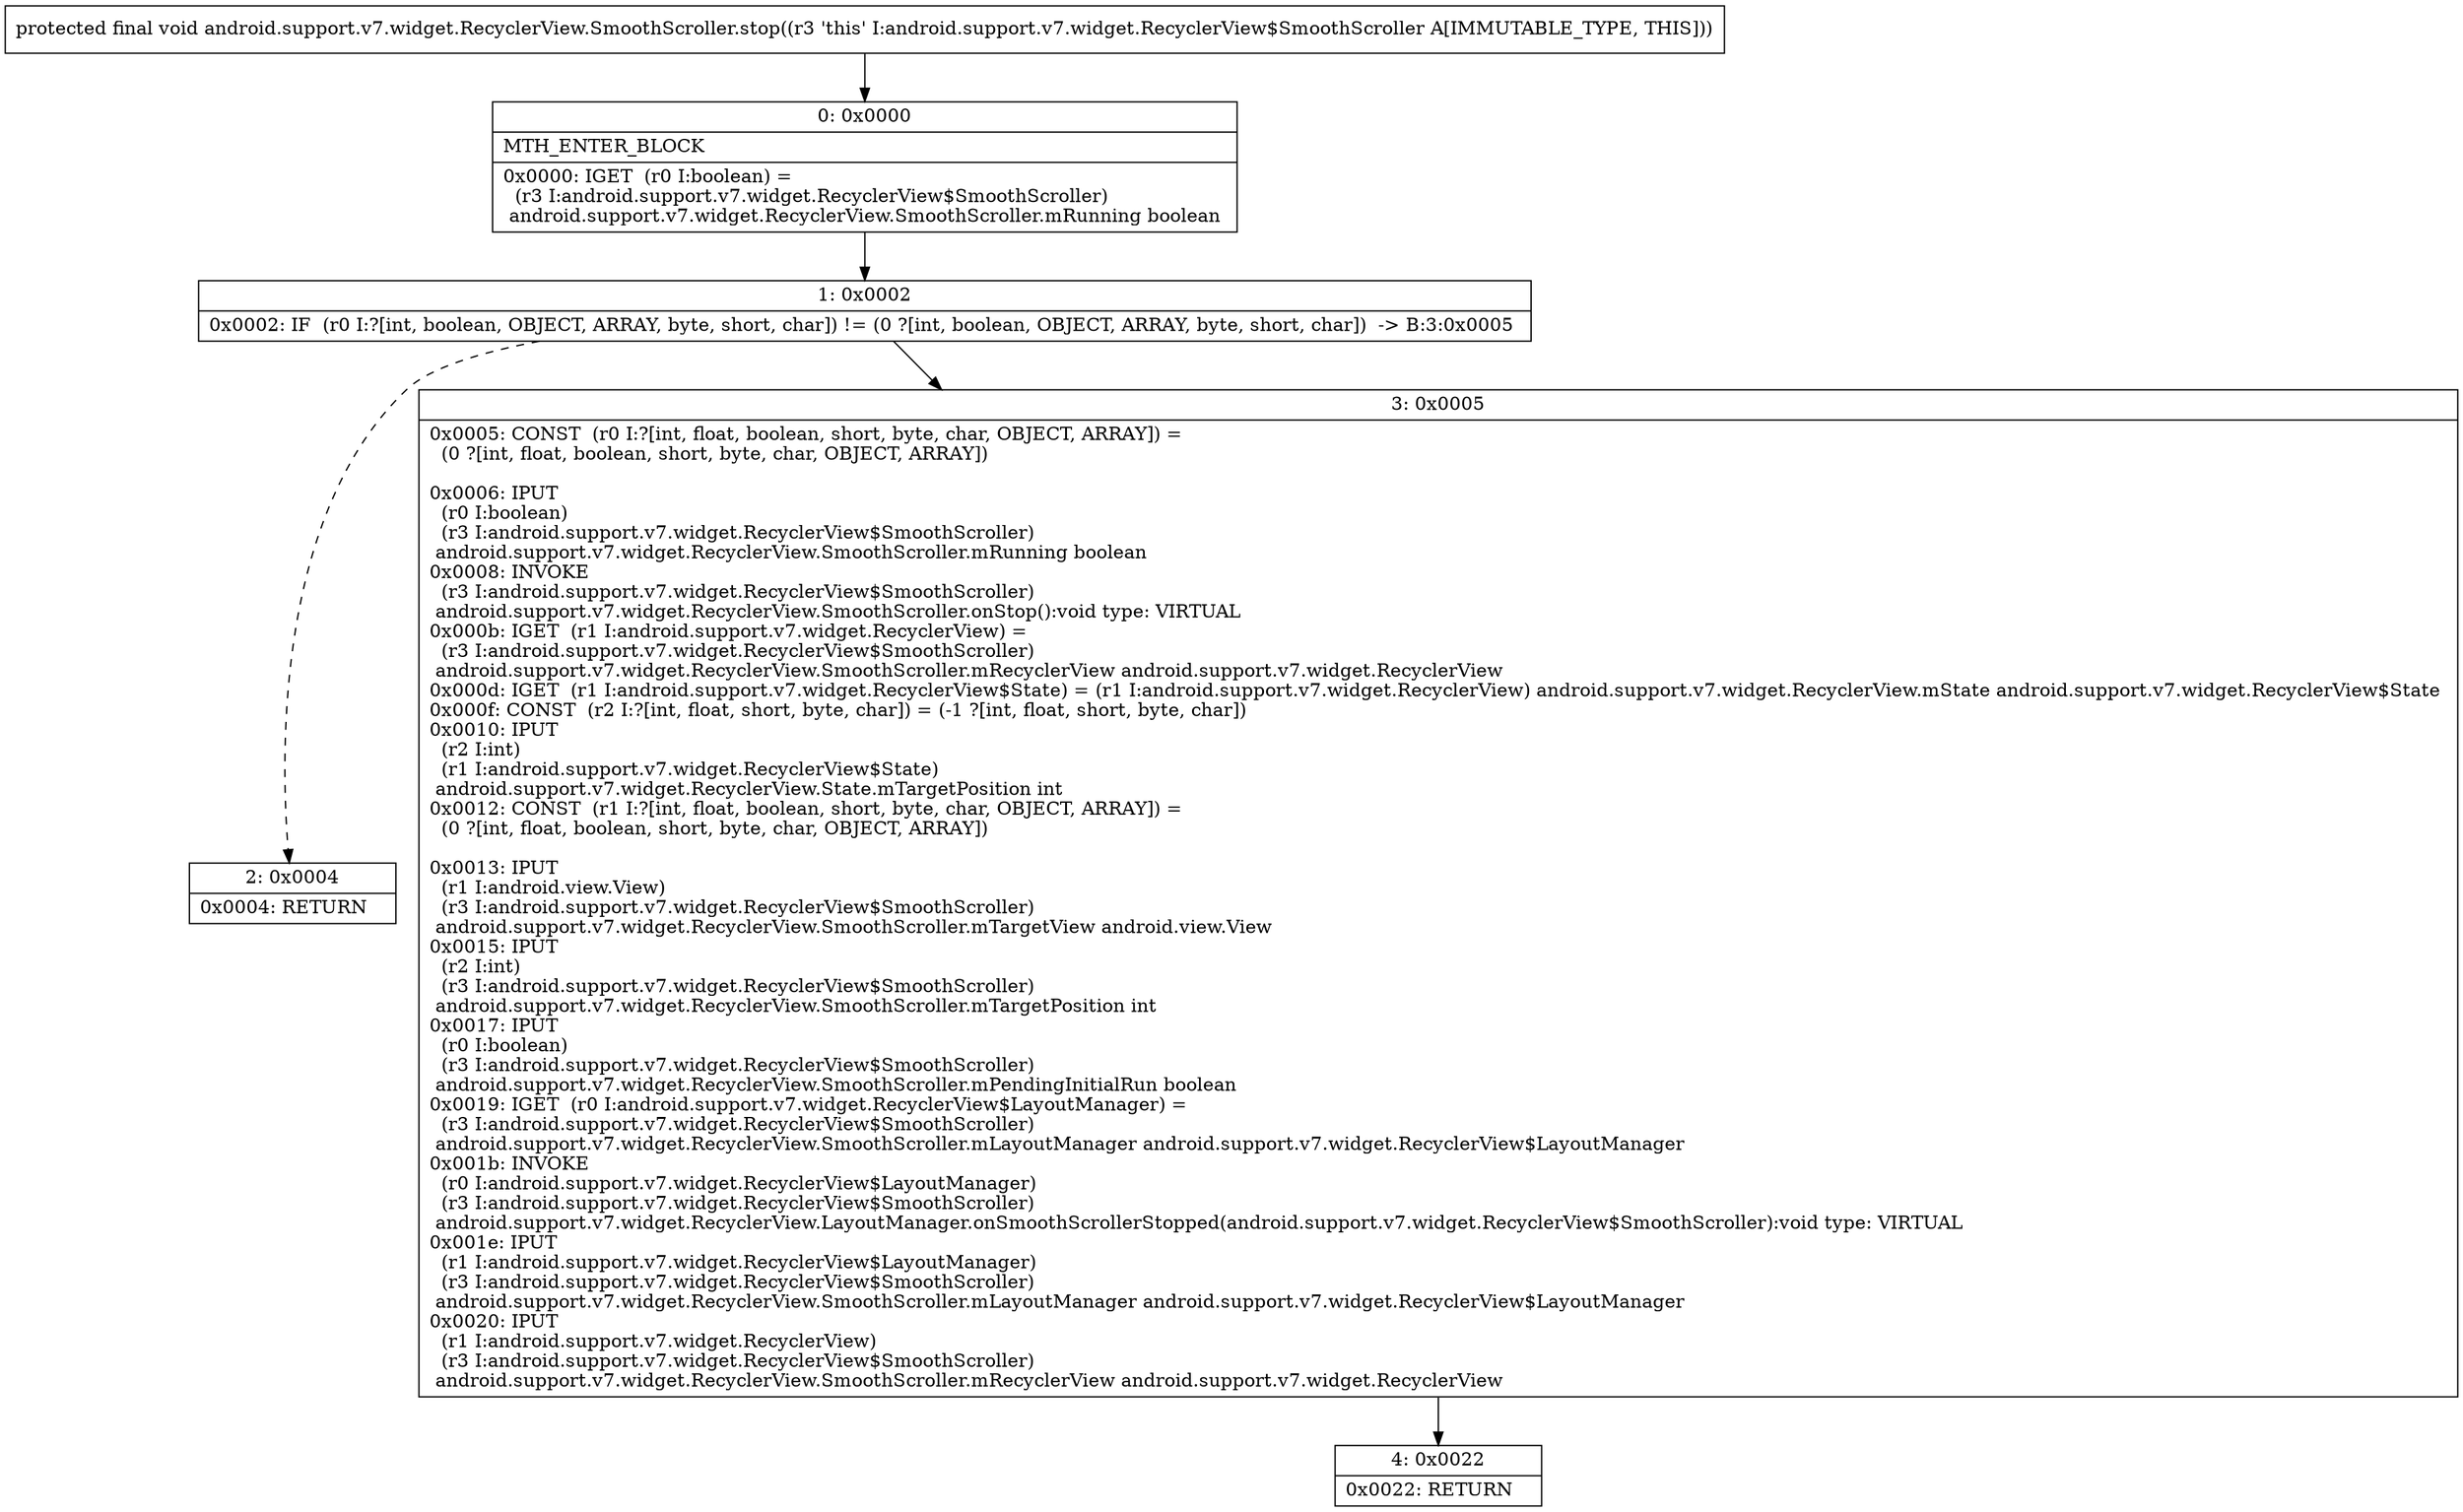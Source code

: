 digraph "CFG forandroid.support.v7.widget.RecyclerView.SmoothScroller.stop()V" {
Node_0 [shape=record,label="{0\:\ 0x0000|MTH_ENTER_BLOCK\l|0x0000: IGET  (r0 I:boolean) = \l  (r3 I:android.support.v7.widget.RecyclerView$SmoothScroller)\l android.support.v7.widget.RecyclerView.SmoothScroller.mRunning boolean \l}"];
Node_1 [shape=record,label="{1\:\ 0x0002|0x0002: IF  (r0 I:?[int, boolean, OBJECT, ARRAY, byte, short, char]) != (0 ?[int, boolean, OBJECT, ARRAY, byte, short, char])  \-\> B:3:0x0005 \l}"];
Node_2 [shape=record,label="{2\:\ 0x0004|0x0004: RETURN   \l}"];
Node_3 [shape=record,label="{3\:\ 0x0005|0x0005: CONST  (r0 I:?[int, float, boolean, short, byte, char, OBJECT, ARRAY]) = \l  (0 ?[int, float, boolean, short, byte, char, OBJECT, ARRAY])\l \l0x0006: IPUT  \l  (r0 I:boolean)\l  (r3 I:android.support.v7.widget.RecyclerView$SmoothScroller)\l android.support.v7.widget.RecyclerView.SmoothScroller.mRunning boolean \l0x0008: INVOKE  \l  (r3 I:android.support.v7.widget.RecyclerView$SmoothScroller)\l android.support.v7.widget.RecyclerView.SmoothScroller.onStop():void type: VIRTUAL \l0x000b: IGET  (r1 I:android.support.v7.widget.RecyclerView) = \l  (r3 I:android.support.v7.widget.RecyclerView$SmoothScroller)\l android.support.v7.widget.RecyclerView.SmoothScroller.mRecyclerView android.support.v7.widget.RecyclerView \l0x000d: IGET  (r1 I:android.support.v7.widget.RecyclerView$State) = (r1 I:android.support.v7.widget.RecyclerView) android.support.v7.widget.RecyclerView.mState android.support.v7.widget.RecyclerView$State \l0x000f: CONST  (r2 I:?[int, float, short, byte, char]) = (\-1 ?[int, float, short, byte, char]) \l0x0010: IPUT  \l  (r2 I:int)\l  (r1 I:android.support.v7.widget.RecyclerView$State)\l android.support.v7.widget.RecyclerView.State.mTargetPosition int \l0x0012: CONST  (r1 I:?[int, float, boolean, short, byte, char, OBJECT, ARRAY]) = \l  (0 ?[int, float, boolean, short, byte, char, OBJECT, ARRAY])\l \l0x0013: IPUT  \l  (r1 I:android.view.View)\l  (r3 I:android.support.v7.widget.RecyclerView$SmoothScroller)\l android.support.v7.widget.RecyclerView.SmoothScroller.mTargetView android.view.View \l0x0015: IPUT  \l  (r2 I:int)\l  (r3 I:android.support.v7.widget.RecyclerView$SmoothScroller)\l android.support.v7.widget.RecyclerView.SmoothScroller.mTargetPosition int \l0x0017: IPUT  \l  (r0 I:boolean)\l  (r3 I:android.support.v7.widget.RecyclerView$SmoothScroller)\l android.support.v7.widget.RecyclerView.SmoothScroller.mPendingInitialRun boolean \l0x0019: IGET  (r0 I:android.support.v7.widget.RecyclerView$LayoutManager) = \l  (r3 I:android.support.v7.widget.RecyclerView$SmoothScroller)\l android.support.v7.widget.RecyclerView.SmoothScroller.mLayoutManager android.support.v7.widget.RecyclerView$LayoutManager \l0x001b: INVOKE  \l  (r0 I:android.support.v7.widget.RecyclerView$LayoutManager)\l  (r3 I:android.support.v7.widget.RecyclerView$SmoothScroller)\l android.support.v7.widget.RecyclerView.LayoutManager.onSmoothScrollerStopped(android.support.v7.widget.RecyclerView$SmoothScroller):void type: VIRTUAL \l0x001e: IPUT  \l  (r1 I:android.support.v7.widget.RecyclerView$LayoutManager)\l  (r3 I:android.support.v7.widget.RecyclerView$SmoothScroller)\l android.support.v7.widget.RecyclerView.SmoothScroller.mLayoutManager android.support.v7.widget.RecyclerView$LayoutManager \l0x0020: IPUT  \l  (r1 I:android.support.v7.widget.RecyclerView)\l  (r3 I:android.support.v7.widget.RecyclerView$SmoothScroller)\l android.support.v7.widget.RecyclerView.SmoothScroller.mRecyclerView android.support.v7.widget.RecyclerView \l}"];
Node_4 [shape=record,label="{4\:\ 0x0022|0x0022: RETURN   \l}"];
MethodNode[shape=record,label="{protected final void android.support.v7.widget.RecyclerView.SmoothScroller.stop((r3 'this' I:android.support.v7.widget.RecyclerView$SmoothScroller A[IMMUTABLE_TYPE, THIS])) }"];
MethodNode -> Node_0;
Node_0 -> Node_1;
Node_1 -> Node_2[style=dashed];
Node_1 -> Node_3;
Node_3 -> Node_4;
}

